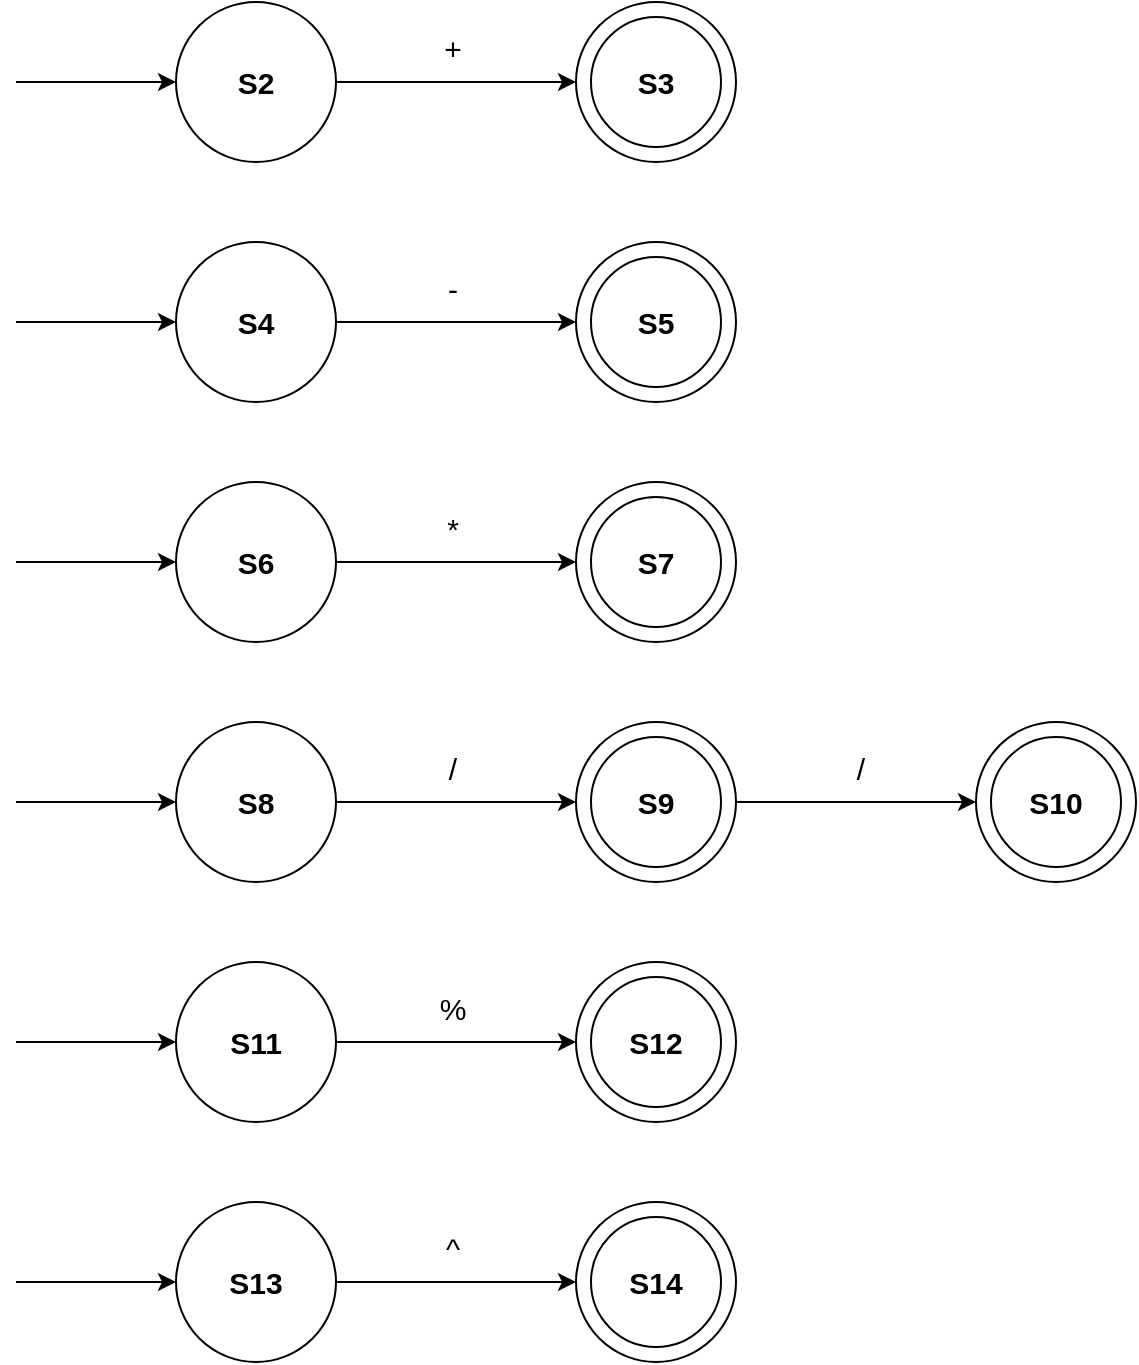 <mxfile version="23.1.1" type="github">
  <diagram name="Page-1" id="PWy-CDX3qjIFCn9IKMQH">
    <mxGraphModel dx="1552" dy="882" grid="1" gridSize="10" guides="1" tooltips="1" connect="1" arrows="1" fold="1" page="1" pageScale="1" pageWidth="850" pageHeight="1100" math="0" shadow="0">
      <root>
        <mxCell id="0" />
        <mxCell id="1" parent="0" />
        <mxCell id="I_ukyHd6Pq-XbH-F2VGM-1" value="" style="ellipse;whiteSpace=wrap;html=1;aspect=fixed;" vertex="1" parent="1">
          <mxGeometry x="480" y="160" width="80" height="80" as="geometry" />
        </mxCell>
        <mxCell id="I_ukyHd6Pq-XbH-F2VGM-2" value="" style="ellipse;whiteSpace=wrap;html=1;aspect=fixed;" vertex="1" parent="1">
          <mxGeometry x="487.5" y="167.5" width="65" height="65" as="geometry" />
        </mxCell>
        <mxCell id="I_ukyHd6Pq-XbH-F2VGM-3" value="" style="ellipse;whiteSpace=wrap;html=1;aspect=fixed;" vertex="1" parent="1">
          <mxGeometry x="280" y="160" width="80" height="80" as="geometry" />
        </mxCell>
        <mxCell id="I_ukyHd6Pq-XbH-F2VGM-4" value="" style="endArrow=classic;html=1;rounded=0;entryX=0;entryY=0.5;entryDx=0;entryDy=0;" edge="1" parent="1">
          <mxGeometry width="50" height="50" relative="1" as="geometry">
            <mxPoint x="200" y="200" as="sourcePoint" />
            <mxPoint x="280" y="200" as="targetPoint" />
          </mxGeometry>
        </mxCell>
        <mxCell id="I_ukyHd6Pq-XbH-F2VGM-5" value="" style="endArrow=classic;html=1;rounded=0;entryX=0;entryY=0.5;entryDx=0;entryDy=0;exitX=1;exitY=0.5;exitDx=0;exitDy=0;" edge="1" parent="1" source="I_ukyHd6Pq-XbH-F2VGM-3" target="I_ukyHd6Pq-XbH-F2VGM-1">
          <mxGeometry width="50" height="50" relative="1" as="geometry">
            <mxPoint x="370" y="230" as="sourcePoint" />
            <mxPoint x="490" y="230" as="targetPoint" />
          </mxGeometry>
        </mxCell>
        <mxCell id="I_ukyHd6Pq-XbH-F2VGM-6" value="&lt;b style=&quot;font-size: 15px;&quot;&gt;S2&lt;/b&gt;" style="text;html=1;strokeColor=none;fillColor=none;align=center;verticalAlign=middle;whiteSpace=wrap;rounded=0;fontSize=15;" vertex="1" parent="1">
          <mxGeometry x="290" y="185" width="60" height="30" as="geometry" />
        </mxCell>
        <mxCell id="I_ukyHd6Pq-XbH-F2VGM-7" value="&lt;b&gt;&lt;font style=&quot;font-size: 15px;&quot;&gt;S3&lt;/font&gt;&lt;/b&gt;" style="text;html=1;strokeColor=none;fillColor=none;align=center;verticalAlign=middle;whiteSpace=wrap;rounded=0;" vertex="1" parent="1">
          <mxGeometry x="490" y="185" width="60" height="30" as="geometry" />
        </mxCell>
        <mxCell id="I_ukyHd6Pq-XbH-F2VGM-8" value="+" style="text;html=1;strokeColor=none;fillColor=none;align=center;verticalAlign=middle;whiteSpace=wrap;rounded=0;fontSize=15;" vertex="1" parent="1">
          <mxGeometry x="366" y="167.5" width="105" height="30" as="geometry" />
        </mxCell>
        <mxCell id="I_ukyHd6Pq-XbH-F2VGM-9" value="" style="ellipse;whiteSpace=wrap;html=1;aspect=fixed;" vertex="1" parent="1">
          <mxGeometry x="480" y="280" width="80" height="80" as="geometry" />
        </mxCell>
        <mxCell id="I_ukyHd6Pq-XbH-F2VGM-10" value="" style="ellipse;whiteSpace=wrap;html=1;aspect=fixed;" vertex="1" parent="1">
          <mxGeometry x="487.5" y="287.5" width="65" height="65" as="geometry" />
        </mxCell>
        <mxCell id="I_ukyHd6Pq-XbH-F2VGM-11" value="" style="ellipse;whiteSpace=wrap;html=1;aspect=fixed;" vertex="1" parent="1">
          <mxGeometry x="280" y="280" width="80" height="80" as="geometry" />
        </mxCell>
        <mxCell id="I_ukyHd6Pq-XbH-F2VGM-12" value="" style="endArrow=classic;html=1;rounded=0;entryX=0;entryY=0.5;entryDx=0;entryDy=0;" edge="1" parent="1">
          <mxGeometry width="50" height="50" relative="1" as="geometry">
            <mxPoint x="200" y="320" as="sourcePoint" />
            <mxPoint x="280" y="320" as="targetPoint" />
          </mxGeometry>
        </mxCell>
        <mxCell id="I_ukyHd6Pq-XbH-F2VGM-13" value="" style="endArrow=classic;html=1;rounded=0;entryX=0;entryY=0.5;entryDx=0;entryDy=0;exitX=1;exitY=0.5;exitDx=0;exitDy=0;" edge="1" parent="1" source="I_ukyHd6Pq-XbH-F2VGM-11" target="I_ukyHd6Pq-XbH-F2VGM-9">
          <mxGeometry width="50" height="50" relative="1" as="geometry">
            <mxPoint x="370" y="350" as="sourcePoint" />
            <mxPoint x="490" y="350" as="targetPoint" />
          </mxGeometry>
        </mxCell>
        <mxCell id="I_ukyHd6Pq-XbH-F2VGM-14" value="&lt;b style=&quot;font-size: 15px;&quot;&gt;S4&lt;/b&gt;" style="text;html=1;strokeColor=none;fillColor=none;align=center;verticalAlign=middle;whiteSpace=wrap;rounded=0;fontSize=15;" vertex="1" parent="1">
          <mxGeometry x="290" y="305" width="60" height="30" as="geometry" />
        </mxCell>
        <mxCell id="I_ukyHd6Pq-XbH-F2VGM-15" value="&lt;b&gt;&lt;font style=&quot;font-size: 15px;&quot;&gt;S5&lt;/font&gt;&lt;/b&gt;" style="text;html=1;strokeColor=none;fillColor=none;align=center;verticalAlign=middle;whiteSpace=wrap;rounded=0;" vertex="1" parent="1">
          <mxGeometry x="490" y="305" width="60" height="30" as="geometry" />
        </mxCell>
        <mxCell id="I_ukyHd6Pq-XbH-F2VGM-16" value="-" style="text;html=1;strokeColor=none;fillColor=none;align=center;verticalAlign=middle;whiteSpace=wrap;rounded=0;fontSize=15;" vertex="1" parent="1">
          <mxGeometry x="366" y="287.5" width="105" height="30" as="geometry" />
        </mxCell>
        <mxCell id="I_ukyHd6Pq-XbH-F2VGM-17" value="" style="ellipse;whiteSpace=wrap;html=1;aspect=fixed;" vertex="1" parent="1">
          <mxGeometry x="480" y="400" width="80" height="80" as="geometry" />
        </mxCell>
        <mxCell id="I_ukyHd6Pq-XbH-F2VGM-18" value="" style="ellipse;whiteSpace=wrap;html=1;aspect=fixed;" vertex="1" parent="1">
          <mxGeometry x="487.5" y="407.5" width="65" height="65" as="geometry" />
        </mxCell>
        <mxCell id="I_ukyHd6Pq-XbH-F2VGM-19" value="" style="ellipse;whiteSpace=wrap;html=1;aspect=fixed;" vertex="1" parent="1">
          <mxGeometry x="280" y="400" width="80" height="80" as="geometry" />
        </mxCell>
        <mxCell id="I_ukyHd6Pq-XbH-F2VGM-20" value="" style="endArrow=classic;html=1;rounded=0;entryX=0;entryY=0.5;entryDx=0;entryDy=0;" edge="1" parent="1">
          <mxGeometry width="50" height="50" relative="1" as="geometry">
            <mxPoint x="200" y="440" as="sourcePoint" />
            <mxPoint x="280" y="440" as="targetPoint" />
          </mxGeometry>
        </mxCell>
        <mxCell id="I_ukyHd6Pq-XbH-F2VGM-21" value="" style="endArrow=classic;html=1;rounded=0;entryX=0;entryY=0.5;entryDx=0;entryDy=0;exitX=1;exitY=0.5;exitDx=0;exitDy=0;" edge="1" parent="1" source="I_ukyHd6Pq-XbH-F2VGM-19" target="I_ukyHd6Pq-XbH-F2VGM-17">
          <mxGeometry width="50" height="50" relative="1" as="geometry">
            <mxPoint x="370" y="470" as="sourcePoint" />
            <mxPoint x="490" y="470" as="targetPoint" />
          </mxGeometry>
        </mxCell>
        <mxCell id="I_ukyHd6Pq-XbH-F2VGM-22" value="&lt;b style=&quot;font-size: 15px;&quot;&gt;S6&lt;/b&gt;" style="text;html=1;strokeColor=none;fillColor=none;align=center;verticalAlign=middle;whiteSpace=wrap;rounded=0;fontSize=15;" vertex="1" parent="1">
          <mxGeometry x="290" y="425" width="60" height="30" as="geometry" />
        </mxCell>
        <mxCell id="I_ukyHd6Pq-XbH-F2VGM-23" value="&lt;b&gt;&lt;font style=&quot;font-size: 15px;&quot;&gt;S7&lt;/font&gt;&lt;/b&gt;" style="text;html=1;strokeColor=none;fillColor=none;align=center;verticalAlign=middle;whiteSpace=wrap;rounded=0;" vertex="1" parent="1">
          <mxGeometry x="490" y="425" width="60" height="30" as="geometry" />
        </mxCell>
        <mxCell id="I_ukyHd6Pq-XbH-F2VGM-24" value="*" style="text;html=1;strokeColor=none;fillColor=none;align=center;verticalAlign=middle;whiteSpace=wrap;rounded=0;fontSize=15;" vertex="1" parent="1">
          <mxGeometry x="366" y="407.5" width="105" height="30" as="geometry" />
        </mxCell>
        <mxCell id="I_ukyHd6Pq-XbH-F2VGM-25" value="" style="ellipse;whiteSpace=wrap;html=1;aspect=fixed;" vertex="1" parent="1">
          <mxGeometry x="480" y="520" width="80" height="80" as="geometry" />
        </mxCell>
        <mxCell id="I_ukyHd6Pq-XbH-F2VGM-26" value="" style="ellipse;whiteSpace=wrap;html=1;aspect=fixed;" vertex="1" parent="1">
          <mxGeometry x="487.5" y="527.5" width="65" height="65" as="geometry" />
        </mxCell>
        <mxCell id="I_ukyHd6Pq-XbH-F2VGM-27" value="" style="ellipse;whiteSpace=wrap;html=1;aspect=fixed;" vertex="1" parent="1">
          <mxGeometry x="280" y="520" width="80" height="80" as="geometry" />
        </mxCell>
        <mxCell id="I_ukyHd6Pq-XbH-F2VGM-28" value="" style="endArrow=classic;html=1;rounded=0;entryX=0;entryY=0.5;entryDx=0;entryDy=0;" edge="1" parent="1">
          <mxGeometry width="50" height="50" relative="1" as="geometry">
            <mxPoint x="200" y="560" as="sourcePoint" />
            <mxPoint x="280" y="560" as="targetPoint" />
          </mxGeometry>
        </mxCell>
        <mxCell id="I_ukyHd6Pq-XbH-F2VGM-29" value="" style="endArrow=classic;html=1;rounded=0;entryX=0;entryY=0.5;entryDx=0;entryDy=0;exitX=1;exitY=0.5;exitDx=0;exitDy=0;" edge="1" parent="1" source="I_ukyHd6Pq-XbH-F2VGM-27" target="I_ukyHd6Pq-XbH-F2VGM-25">
          <mxGeometry width="50" height="50" relative="1" as="geometry">
            <mxPoint x="370" y="590" as="sourcePoint" />
            <mxPoint x="490" y="590" as="targetPoint" />
          </mxGeometry>
        </mxCell>
        <mxCell id="I_ukyHd6Pq-XbH-F2VGM-30" value="&lt;b style=&quot;font-size: 15px;&quot;&gt;S8&lt;/b&gt;" style="text;html=1;strokeColor=none;fillColor=none;align=center;verticalAlign=middle;whiteSpace=wrap;rounded=0;fontSize=15;" vertex="1" parent="1">
          <mxGeometry x="290" y="545" width="60" height="30" as="geometry" />
        </mxCell>
        <mxCell id="I_ukyHd6Pq-XbH-F2VGM-31" value="&lt;b&gt;&lt;font style=&quot;font-size: 15px;&quot;&gt;S9&lt;/font&gt;&lt;/b&gt;" style="text;html=1;strokeColor=none;fillColor=none;align=center;verticalAlign=middle;whiteSpace=wrap;rounded=0;" vertex="1" parent="1">
          <mxGeometry x="490" y="545" width="60" height="30" as="geometry" />
        </mxCell>
        <mxCell id="I_ukyHd6Pq-XbH-F2VGM-32" value="/" style="text;html=1;strokeColor=none;fillColor=none;align=center;verticalAlign=middle;whiteSpace=wrap;rounded=0;fontSize=15;" vertex="1" parent="1">
          <mxGeometry x="366" y="527.5" width="105" height="30" as="geometry" />
        </mxCell>
        <mxCell id="I_ukyHd6Pq-XbH-F2VGM-33" value="" style="ellipse;whiteSpace=wrap;html=1;aspect=fixed;" vertex="1" parent="1">
          <mxGeometry x="480" y="640" width="80" height="80" as="geometry" />
        </mxCell>
        <mxCell id="I_ukyHd6Pq-XbH-F2VGM-34" value="" style="ellipse;whiteSpace=wrap;html=1;aspect=fixed;" vertex="1" parent="1">
          <mxGeometry x="487.5" y="647.5" width="65" height="65" as="geometry" />
        </mxCell>
        <mxCell id="I_ukyHd6Pq-XbH-F2VGM-35" value="" style="ellipse;whiteSpace=wrap;html=1;aspect=fixed;" vertex="1" parent="1">
          <mxGeometry x="280" y="640" width="80" height="80" as="geometry" />
        </mxCell>
        <mxCell id="I_ukyHd6Pq-XbH-F2VGM-36" value="" style="endArrow=classic;html=1;rounded=0;entryX=0;entryY=0.5;entryDx=0;entryDy=0;" edge="1" parent="1">
          <mxGeometry width="50" height="50" relative="1" as="geometry">
            <mxPoint x="200" y="680" as="sourcePoint" />
            <mxPoint x="280" y="680" as="targetPoint" />
          </mxGeometry>
        </mxCell>
        <mxCell id="I_ukyHd6Pq-XbH-F2VGM-37" value="" style="endArrow=classic;html=1;rounded=0;entryX=0;entryY=0.5;entryDx=0;entryDy=0;exitX=1;exitY=0.5;exitDx=0;exitDy=0;" edge="1" parent="1" source="I_ukyHd6Pq-XbH-F2VGM-35" target="I_ukyHd6Pq-XbH-F2VGM-33">
          <mxGeometry width="50" height="50" relative="1" as="geometry">
            <mxPoint x="370" y="710" as="sourcePoint" />
            <mxPoint x="490" y="710" as="targetPoint" />
          </mxGeometry>
        </mxCell>
        <mxCell id="I_ukyHd6Pq-XbH-F2VGM-38" value="&lt;b style=&quot;font-size: 15px;&quot;&gt;S11&lt;/b&gt;" style="text;html=1;strokeColor=none;fillColor=none;align=center;verticalAlign=middle;whiteSpace=wrap;rounded=0;fontSize=15;" vertex="1" parent="1">
          <mxGeometry x="290" y="665" width="60" height="30" as="geometry" />
        </mxCell>
        <mxCell id="I_ukyHd6Pq-XbH-F2VGM-39" value="&lt;b&gt;&lt;font style=&quot;font-size: 15px;&quot;&gt;S12&lt;/font&gt;&lt;/b&gt;" style="text;html=1;strokeColor=none;fillColor=none;align=center;verticalAlign=middle;whiteSpace=wrap;rounded=0;" vertex="1" parent="1">
          <mxGeometry x="490" y="665" width="60" height="30" as="geometry" />
        </mxCell>
        <mxCell id="I_ukyHd6Pq-XbH-F2VGM-40" value="%" style="text;html=1;strokeColor=none;fillColor=none;align=center;verticalAlign=middle;whiteSpace=wrap;rounded=0;fontSize=15;" vertex="1" parent="1">
          <mxGeometry x="366" y="647.5" width="105" height="30" as="geometry" />
        </mxCell>
        <mxCell id="I_ukyHd6Pq-XbH-F2VGM-41" value="" style="ellipse;whiteSpace=wrap;html=1;aspect=fixed;" vertex="1" parent="1">
          <mxGeometry x="480" y="760" width="80" height="80" as="geometry" />
        </mxCell>
        <mxCell id="I_ukyHd6Pq-XbH-F2VGM-42" value="" style="ellipse;whiteSpace=wrap;html=1;aspect=fixed;" vertex="1" parent="1">
          <mxGeometry x="487.5" y="767.5" width="65" height="65" as="geometry" />
        </mxCell>
        <mxCell id="I_ukyHd6Pq-XbH-F2VGM-43" value="" style="ellipse;whiteSpace=wrap;html=1;aspect=fixed;" vertex="1" parent="1">
          <mxGeometry x="280" y="760" width="80" height="80" as="geometry" />
        </mxCell>
        <mxCell id="I_ukyHd6Pq-XbH-F2VGM-44" value="" style="endArrow=classic;html=1;rounded=0;entryX=0;entryY=0.5;entryDx=0;entryDy=0;" edge="1" parent="1">
          <mxGeometry width="50" height="50" relative="1" as="geometry">
            <mxPoint x="200" y="800" as="sourcePoint" />
            <mxPoint x="280" y="800" as="targetPoint" />
          </mxGeometry>
        </mxCell>
        <mxCell id="I_ukyHd6Pq-XbH-F2VGM-45" value="" style="endArrow=classic;html=1;rounded=0;entryX=0;entryY=0.5;entryDx=0;entryDy=0;exitX=1;exitY=0.5;exitDx=0;exitDy=0;" edge="1" parent="1" source="I_ukyHd6Pq-XbH-F2VGM-43" target="I_ukyHd6Pq-XbH-F2VGM-41">
          <mxGeometry width="50" height="50" relative="1" as="geometry">
            <mxPoint x="370" y="830" as="sourcePoint" />
            <mxPoint x="490" y="830" as="targetPoint" />
          </mxGeometry>
        </mxCell>
        <mxCell id="I_ukyHd6Pq-XbH-F2VGM-46" value="&lt;b style=&quot;font-size: 15px;&quot;&gt;S13&lt;/b&gt;" style="text;html=1;strokeColor=none;fillColor=none;align=center;verticalAlign=middle;whiteSpace=wrap;rounded=0;fontSize=15;" vertex="1" parent="1">
          <mxGeometry x="290" y="785" width="60" height="30" as="geometry" />
        </mxCell>
        <mxCell id="I_ukyHd6Pq-XbH-F2VGM-47" value="&lt;b&gt;&lt;font style=&quot;font-size: 15px;&quot;&gt;S14&lt;/font&gt;&lt;/b&gt;" style="text;html=1;strokeColor=none;fillColor=none;align=center;verticalAlign=middle;whiteSpace=wrap;rounded=0;" vertex="1" parent="1">
          <mxGeometry x="490" y="785" width="60" height="30" as="geometry" />
        </mxCell>
        <mxCell id="I_ukyHd6Pq-XbH-F2VGM-48" value="^" style="text;html=1;strokeColor=none;fillColor=none;align=center;verticalAlign=middle;whiteSpace=wrap;rounded=0;fontSize=15;" vertex="1" parent="1">
          <mxGeometry x="366" y="767.5" width="105" height="30" as="geometry" />
        </mxCell>
        <mxCell id="I_ukyHd6Pq-XbH-F2VGM-49" value="" style="ellipse;whiteSpace=wrap;html=1;aspect=fixed;" vertex="1" parent="1">
          <mxGeometry x="680" y="520" width="80" height="80" as="geometry" />
        </mxCell>
        <mxCell id="I_ukyHd6Pq-XbH-F2VGM-50" value="" style="ellipse;whiteSpace=wrap;html=1;aspect=fixed;" vertex="1" parent="1">
          <mxGeometry x="687.5" y="527.5" width="65" height="65" as="geometry" />
        </mxCell>
        <mxCell id="I_ukyHd6Pq-XbH-F2VGM-51" value="" style="endArrow=classic;html=1;rounded=0;entryX=0;entryY=0.5;entryDx=0;entryDy=0;exitX=1;exitY=0.5;exitDx=0;exitDy=0;" edge="1" parent="1" target="I_ukyHd6Pq-XbH-F2VGM-49">
          <mxGeometry width="50" height="50" relative="1" as="geometry">
            <mxPoint x="560" y="560" as="sourcePoint" />
            <mxPoint x="690" y="590" as="targetPoint" />
          </mxGeometry>
        </mxCell>
        <mxCell id="I_ukyHd6Pq-XbH-F2VGM-52" value="&lt;b&gt;&lt;font style=&quot;font-size: 15px;&quot;&gt;S10&lt;/font&gt;&lt;/b&gt;" style="text;html=1;strokeColor=none;fillColor=none;align=center;verticalAlign=middle;whiteSpace=wrap;rounded=0;" vertex="1" parent="1">
          <mxGeometry x="690" y="545" width="60" height="30" as="geometry" />
        </mxCell>
        <mxCell id="I_ukyHd6Pq-XbH-F2VGM-53" value="/" style="text;html=1;strokeColor=none;fillColor=none;align=center;verticalAlign=middle;whiteSpace=wrap;rounded=0;fontSize=15;" vertex="1" parent="1">
          <mxGeometry x="570" y="527.5" width="105" height="30" as="geometry" />
        </mxCell>
      </root>
    </mxGraphModel>
  </diagram>
</mxfile>
